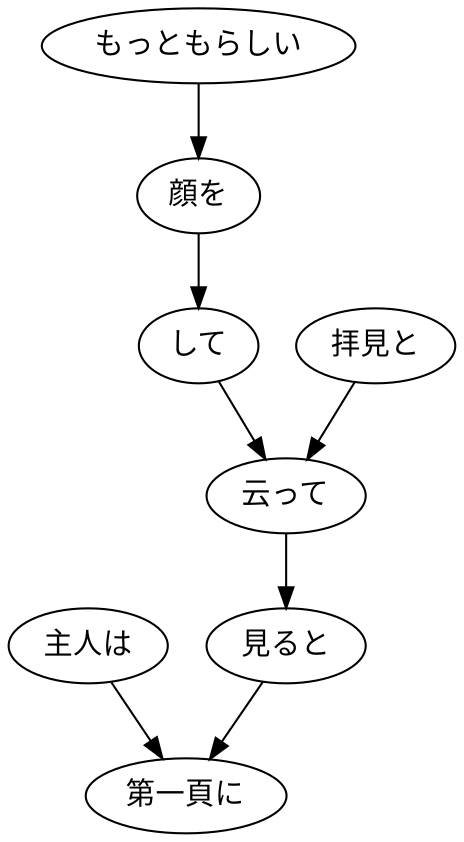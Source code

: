 digraph graph3811 {
	node0 [label="主人は"];
	node1 [label="もっともらしい"];
	node2 [label="顔を"];
	node3 [label="して"];
	node4 [label="拝見と"];
	node5 [label="云って"];
	node6 [label="見ると"];
	node7 [label="第一頁に"];
	node0 -> node7;
	node1 -> node2;
	node2 -> node3;
	node3 -> node5;
	node4 -> node5;
	node5 -> node6;
	node6 -> node7;
}
